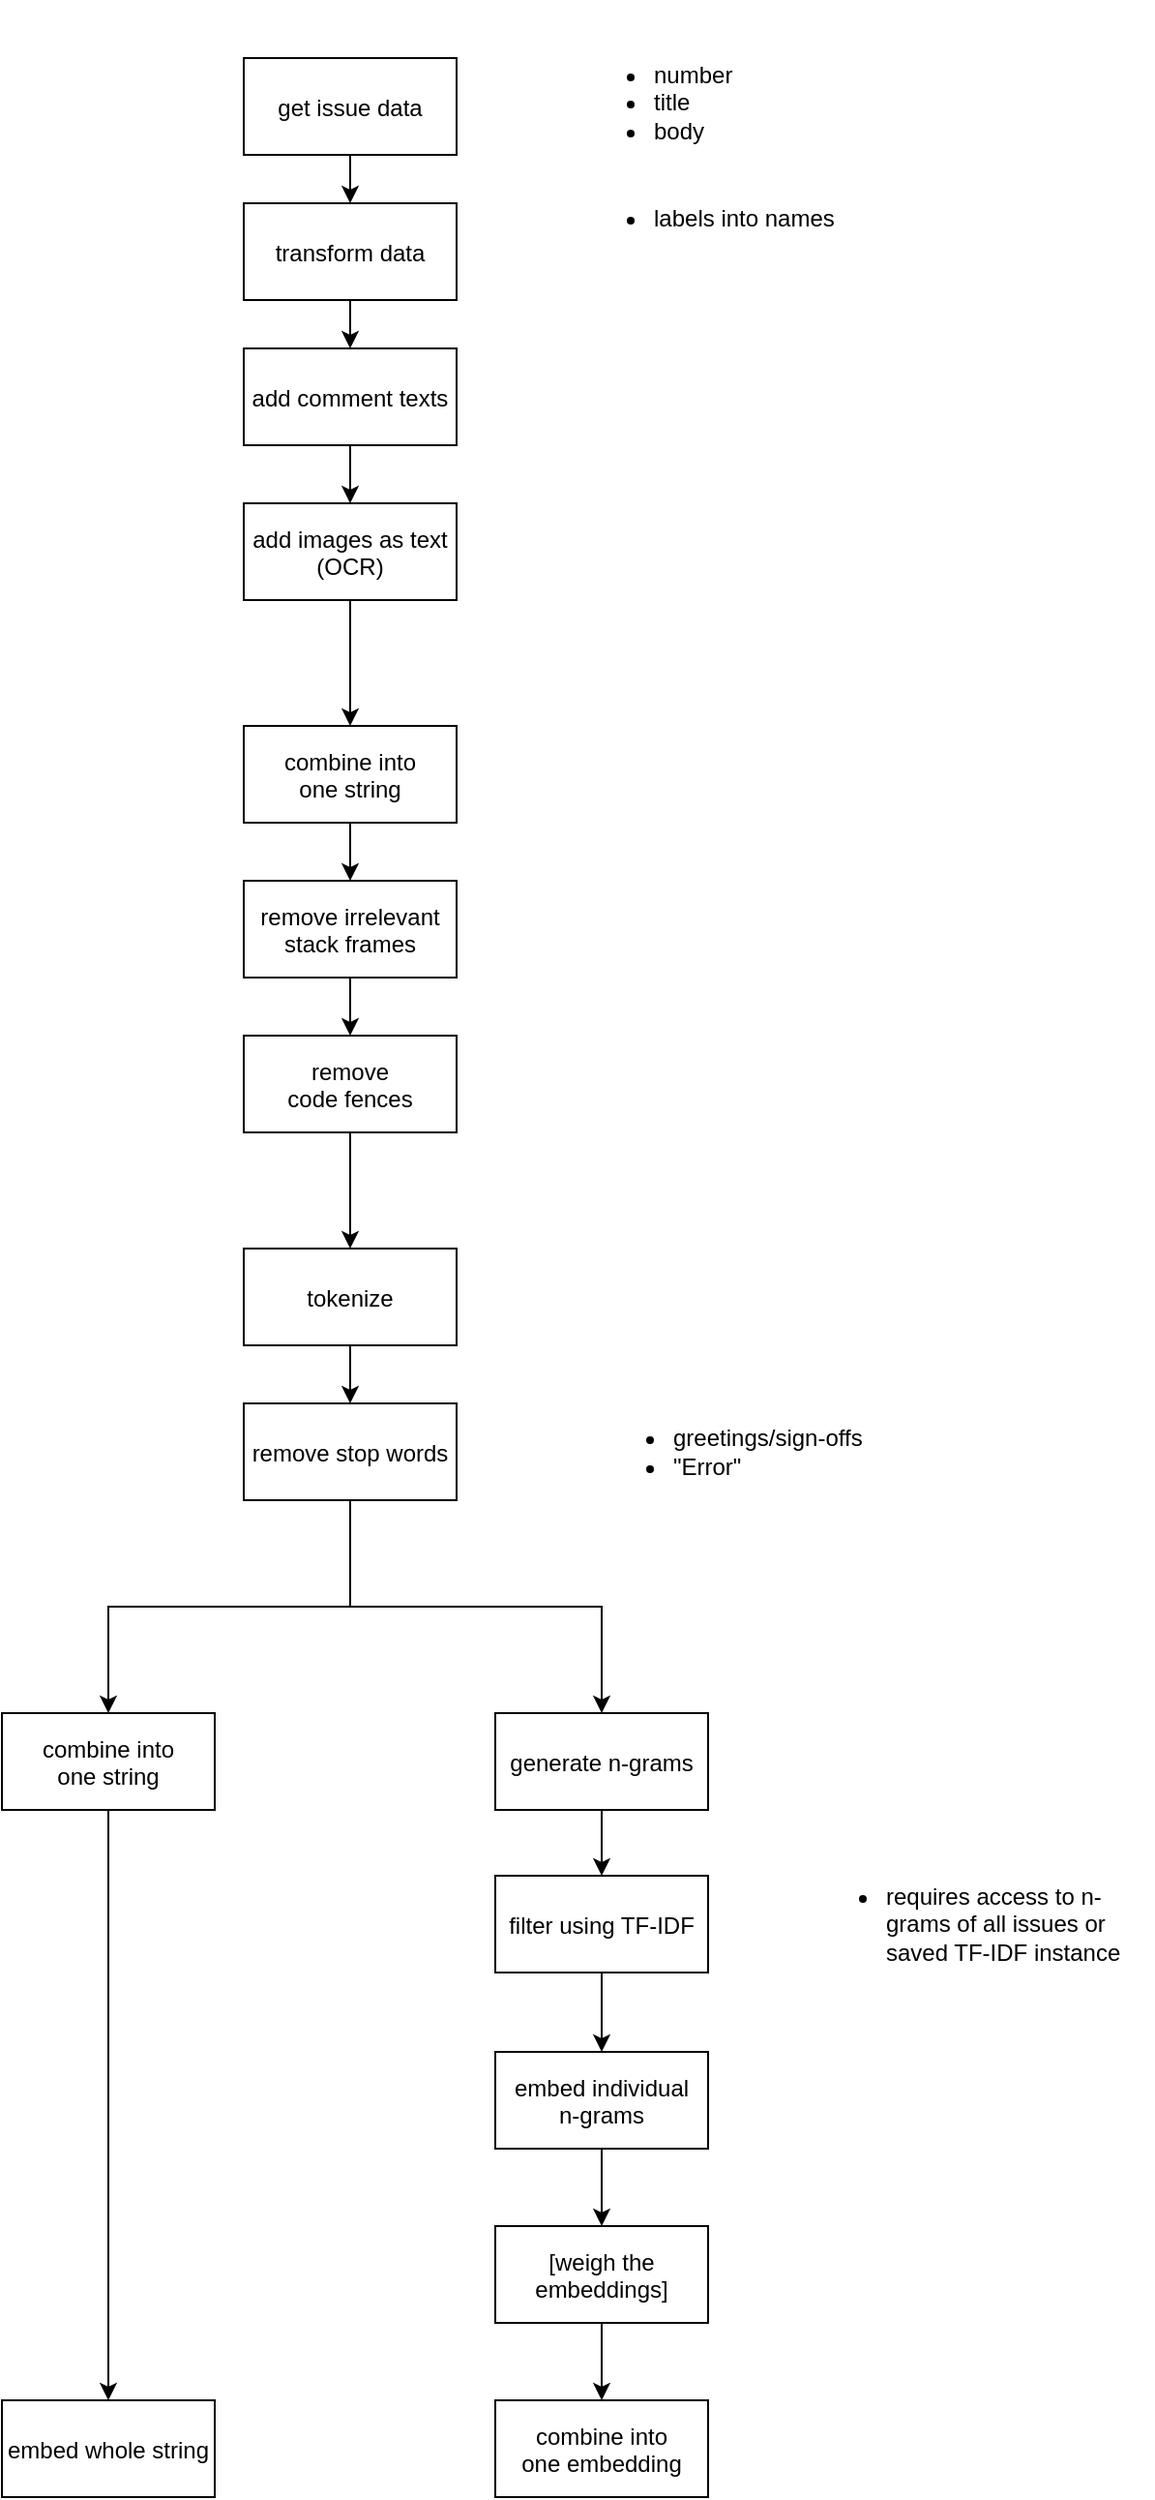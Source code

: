 <mxfile version="24.7.8">
  <diagram name="Page-1" id="e7e014a7-5840-1c2e-5031-d8a46d1fe8dd">
    <mxGraphModel dx="1148" dy="941" grid="1" gridSize="10" guides="1" tooltips="1" connect="1" arrows="1" fold="1" page="1" pageScale="1" pageWidth="1169" pageHeight="826" background="none" math="0" shadow="0">
      <root>
        <mxCell id="0" />
        <mxCell id="1" parent="0" />
        <mxCell id="cVfKy4Dpxkk26B2VuoCf-2" style="edgeStyle=orthogonalEdgeStyle;rounded=0;orthogonalLoop=1;jettySize=auto;html=1;exitX=0.5;exitY=1;exitDx=0;exitDy=0;" edge="1" parent="1" source="v6B5wqSu6SAp7sWqbgs--79" target="cVfKy4Dpxkk26B2VuoCf-1">
          <mxGeometry relative="1" as="geometry" />
        </mxCell>
        <mxCell id="v6B5wqSu6SAp7sWqbgs--79" value="get issue data" style="" parent="1" vertex="1">
          <mxGeometry x="220" y="30" width="110" height="50" as="geometry" />
        </mxCell>
        <mxCell id="v6B5wqSu6SAp7sWqbgs--83" style="edgeStyle=orthogonalEdgeStyle;rounded=0;orthogonalLoop=1;jettySize=auto;html=1;exitX=0.5;exitY=1;exitDx=0;exitDy=0;" parent="1" source="v6B5wqSu6SAp7sWqbgs--84" target="v6B5wqSu6SAp7sWqbgs--109" edge="1">
          <mxGeometry relative="1" as="geometry">
            <mxPoint x="275.5" y="650" as="targetPoint" />
          </mxGeometry>
        </mxCell>
        <mxCell id="v6B5wqSu6SAp7sWqbgs--84" value="remove&#xa;code fences" style="" parent="1" vertex="1">
          <mxGeometry x="220" y="535" width="110" height="50" as="geometry" />
        </mxCell>
        <mxCell id="v6B5wqSu6SAp7sWqbgs--85" style="edgeStyle=orthogonalEdgeStyle;rounded=0;orthogonalLoop=1;jettySize=auto;html=1;exitX=0.5;exitY=1;exitDx=0;exitDy=0;entryX=0.5;entryY=0;entryDx=0;entryDy=0;" parent="1" source="v6B5wqSu6SAp7sWqbgs--86" target="v6B5wqSu6SAp7sWqbgs--84" edge="1">
          <mxGeometry relative="1" as="geometry" />
        </mxCell>
        <mxCell id="v6B5wqSu6SAp7sWqbgs--86" value="remove irrelevant&#xa;stack frames" style="" parent="1" vertex="1">
          <mxGeometry x="220" y="455" width="110" height="50" as="geometry" />
        </mxCell>
        <mxCell id="v6B5wqSu6SAp7sWqbgs--107" value="&lt;ul&gt;&lt;li&gt;greetings/sign-offs&lt;/li&gt;&lt;li&gt;&quot;Error&quot;&lt;/li&gt;&lt;/ul&gt;" style="text;strokeColor=none;fillColor=none;html=1;whiteSpace=wrap;verticalAlign=middle;overflow=hidden;" parent="1" vertex="1">
          <mxGeometry x="400" y="710" width="180" height="80" as="geometry" />
        </mxCell>
        <mxCell id="v6B5wqSu6SAp7sWqbgs--108" style="edgeStyle=orthogonalEdgeStyle;rounded=0;orthogonalLoop=1;jettySize=auto;html=1;exitX=0.5;exitY=1;exitDx=0;exitDy=0;" parent="1" source="v6B5wqSu6SAp7sWqbgs--109" target="v6B5wqSu6SAp7sWqbgs--110" edge="1">
          <mxGeometry relative="1" as="geometry" />
        </mxCell>
        <mxCell id="v6B5wqSu6SAp7sWqbgs--109" value="tokenize" style="" parent="1" vertex="1">
          <mxGeometry x="220" y="645" width="110" height="50" as="geometry" />
        </mxCell>
        <mxCell id="v6B5wqSu6SAp7sWqbgs--120" style="edgeStyle=orthogonalEdgeStyle;rounded=0;orthogonalLoop=1;jettySize=auto;html=1;exitX=0.5;exitY=1;exitDx=0;exitDy=0;" parent="1" source="v6B5wqSu6SAp7sWqbgs--110" target="v6B5wqSu6SAp7sWqbgs--119" edge="1">
          <mxGeometry relative="1" as="geometry" />
        </mxCell>
        <mxCell id="v6B5wqSu6SAp7sWqbgs--124" style="edgeStyle=orthogonalEdgeStyle;rounded=0;orthogonalLoop=1;jettySize=auto;html=1;exitX=0.5;exitY=1;exitDx=0;exitDy=0;" parent="1" source="v6B5wqSu6SAp7sWqbgs--110" target="v6B5wqSu6SAp7sWqbgs--123" edge="1">
          <mxGeometry relative="1" as="geometry" />
        </mxCell>
        <mxCell id="v6B5wqSu6SAp7sWqbgs--110" value="remove stop words" style="" parent="1" vertex="1">
          <mxGeometry x="220" y="725" width="110" height="50" as="geometry" />
        </mxCell>
        <mxCell id="v6B5wqSu6SAp7sWqbgs--111" value="&lt;ul&gt;&lt;li&gt;number&lt;/li&gt;&lt;li&gt;title&lt;/li&gt;&lt;li&gt;body&lt;/li&gt;&lt;/ul&gt;" style="text;strokeColor=none;fillColor=none;html=1;whiteSpace=wrap;verticalAlign=middle;overflow=hidden;" parent="1" vertex="1">
          <mxGeometry x="390" width="200" height="105" as="geometry" />
        </mxCell>
        <mxCell id="v6B5wqSu6SAp7sWqbgs--115" style="edgeStyle=orthogonalEdgeStyle;rounded=0;orthogonalLoop=1;jettySize=auto;html=1;exitX=0.5;exitY=1;exitDx=0;exitDy=0;" parent="1" source="v6B5wqSu6SAp7sWqbgs--112" target="v6B5wqSu6SAp7sWqbgs--114" edge="1">
          <mxGeometry relative="1" as="geometry" />
        </mxCell>
        <mxCell id="v6B5wqSu6SAp7sWqbgs--112" value="add comment texts" style="" parent="1" vertex="1">
          <mxGeometry x="220" y="180" width="110" height="50" as="geometry" />
        </mxCell>
        <mxCell id="v6B5wqSu6SAp7sWqbgs--117" style="edgeStyle=orthogonalEdgeStyle;rounded=0;orthogonalLoop=1;jettySize=auto;html=1;exitX=0.5;exitY=1;exitDx=0;exitDy=0;" parent="1" source="v6B5wqSu6SAp7sWqbgs--114" target="v6B5wqSu6SAp7sWqbgs--116" edge="1">
          <mxGeometry relative="1" as="geometry" />
        </mxCell>
        <mxCell id="v6B5wqSu6SAp7sWqbgs--114" value="add images as text&#xa;(OCR)" style="" parent="1" vertex="1">
          <mxGeometry x="220" y="260" width="110" height="50" as="geometry" />
        </mxCell>
        <mxCell id="v6B5wqSu6SAp7sWqbgs--118" style="edgeStyle=orthogonalEdgeStyle;rounded=0;orthogonalLoop=1;jettySize=auto;html=1;exitX=0.5;exitY=1;exitDx=0;exitDy=0;entryX=0.5;entryY=0;entryDx=0;entryDy=0;" parent="1" source="v6B5wqSu6SAp7sWqbgs--116" target="v6B5wqSu6SAp7sWqbgs--86" edge="1">
          <mxGeometry relative="1" as="geometry" />
        </mxCell>
        <mxCell id="v6B5wqSu6SAp7sWqbgs--116" value="combine into&#xa;one string" style="" parent="1" vertex="1">
          <mxGeometry x="220" y="375" width="110" height="50" as="geometry" />
        </mxCell>
        <mxCell id="v6B5wqSu6SAp7sWqbgs--122" style="edgeStyle=orthogonalEdgeStyle;rounded=0;orthogonalLoop=1;jettySize=auto;html=1;exitX=0.5;exitY=1;exitDx=0;exitDy=0;" parent="1" source="v6B5wqSu6SAp7sWqbgs--119" target="v6B5wqSu6SAp7sWqbgs--121" edge="1">
          <mxGeometry relative="1" as="geometry" />
        </mxCell>
        <mxCell id="v6B5wqSu6SAp7sWqbgs--119" value="generate n-grams" style="" parent="1" vertex="1">
          <mxGeometry x="350" y="885" width="110" height="50" as="geometry" />
        </mxCell>
        <mxCell id="v6B5wqSu6SAp7sWqbgs--128" style="edgeStyle=orthogonalEdgeStyle;rounded=0;orthogonalLoop=1;jettySize=auto;html=1;exitX=0.5;exitY=1;exitDx=0;exitDy=0;" parent="1" source="v6B5wqSu6SAp7sWqbgs--121" target="v6B5wqSu6SAp7sWqbgs--127" edge="1">
          <mxGeometry relative="1" as="geometry" />
        </mxCell>
        <mxCell id="v6B5wqSu6SAp7sWqbgs--121" value="filter using TF-IDF" style="" parent="1" vertex="1">
          <mxGeometry x="350" y="969" width="110" height="50" as="geometry" />
        </mxCell>
        <mxCell id="v6B5wqSu6SAp7sWqbgs--126" style="edgeStyle=orthogonalEdgeStyle;rounded=0;orthogonalLoop=1;jettySize=auto;html=1;exitX=0.5;exitY=1;exitDx=0;exitDy=0;" parent="1" source="v6B5wqSu6SAp7sWqbgs--123" target="v6B5wqSu6SAp7sWqbgs--125" edge="1">
          <mxGeometry relative="1" as="geometry" />
        </mxCell>
        <mxCell id="v6B5wqSu6SAp7sWqbgs--123" value="combine into&#xa;one string" style="" parent="1" vertex="1">
          <mxGeometry x="95" y="885" width="110" height="50" as="geometry" />
        </mxCell>
        <mxCell id="v6B5wqSu6SAp7sWqbgs--125" value="embed whole string" style="" parent="1" vertex="1">
          <mxGeometry x="95" y="1240" width="110" height="50" as="geometry" />
        </mxCell>
        <mxCell id="v6B5wqSu6SAp7sWqbgs--132" style="edgeStyle=orthogonalEdgeStyle;rounded=0;orthogonalLoop=1;jettySize=auto;html=1;exitX=0.5;exitY=1;exitDx=0;exitDy=0;" parent="1" source="v6B5wqSu6SAp7sWqbgs--127" target="v6B5wqSu6SAp7sWqbgs--131" edge="1">
          <mxGeometry relative="1" as="geometry" />
        </mxCell>
        <mxCell id="v6B5wqSu6SAp7sWqbgs--127" value="embed individual&#xa;n-grams" style="" parent="1" vertex="1">
          <mxGeometry x="350" y="1060" width="110" height="50" as="geometry" />
        </mxCell>
        <mxCell id="v6B5wqSu6SAp7sWqbgs--130" value="&lt;ul&gt;&lt;li&gt;requires access to n-grams of all issues or saved TF-IDF instance&lt;/li&gt;&lt;/ul&gt;" style="text;strokeColor=none;fillColor=none;html=1;whiteSpace=wrap;verticalAlign=middle;overflow=hidden;" parent="1" vertex="1">
          <mxGeometry x="510" y="954" width="180" height="80" as="geometry" />
        </mxCell>
        <mxCell id="v6B5wqSu6SAp7sWqbgs--134" style="edgeStyle=orthogonalEdgeStyle;rounded=0;orthogonalLoop=1;jettySize=auto;html=1;exitX=0.5;exitY=1;exitDx=0;exitDy=0;" parent="1" source="v6B5wqSu6SAp7sWqbgs--131" target="v6B5wqSu6SAp7sWqbgs--133" edge="1">
          <mxGeometry relative="1" as="geometry" />
        </mxCell>
        <mxCell id="v6B5wqSu6SAp7sWqbgs--131" value="[weigh the&#xa;embeddings]" style="" parent="1" vertex="1">
          <mxGeometry x="350" y="1150" width="110" height="50" as="geometry" />
        </mxCell>
        <mxCell id="v6B5wqSu6SAp7sWqbgs--133" value="combine into&#xa;one embedding" style="" parent="1" vertex="1">
          <mxGeometry x="350" y="1240" width="110" height="50" as="geometry" />
        </mxCell>
        <mxCell id="cVfKy4Dpxkk26B2VuoCf-3" style="edgeStyle=orthogonalEdgeStyle;rounded=0;orthogonalLoop=1;jettySize=auto;html=1;exitX=0.5;exitY=1;exitDx=0;exitDy=0;entryX=0.5;entryY=0;entryDx=0;entryDy=0;" edge="1" parent="1" source="cVfKy4Dpxkk26B2VuoCf-1" target="v6B5wqSu6SAp7sWqbgs--112">
          <mxGeometry relative="1" as="geometry" />
        </mxCell>
        <mxCell id="cVfKy4Dpxkk26B2VuoCf-1" value="transform data" style="" vertex="1" parent="1">
          <mxGeometry x="220" y="105" width="110" height="50" as="geometry" />
        </mxCell>
        <mxCell id="cVfKy4Dpxkk26B2VuoCf-4" value="&lt;ul&gt;&lt;li&gt;labels into names&lt;/li&gt;&lt;/ul&gt;" style="text;strokeColor=none;fillColor=none;html=1;whiteSpace=wrap;verticalAlign=middle;overflow=hidden;" vertex="1" parent="1">
          <mxGeometry x="390" y="60" width="200" height="105" as="geometry" />
        </mxCell>
      </root>
    </mxGraphModel>
  </diagram>
</mxfile>
